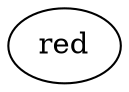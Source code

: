 digraph {
/*
  example stmt_list:
    foo -> bar
    biff -> baz

  example node_stmt:
    learn_c [label="learn C somehow"]
*/

red [label=red]

}
